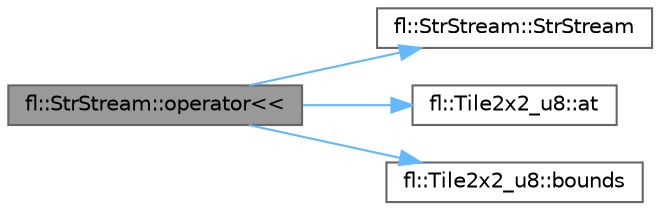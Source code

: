 digraph "fl::StrStream::operator&lt;&lt;"
{
 // INTERACTIVE_SVG=YES
 // LATEX_PDF_SIZE
  bgcolor="transparent";
  edge [fontname=Helvetica,fontsize=10,labelfontname=Helvetica,labelfontsize=10];
  node [fontname=Helvetica,fontsize=10,shape=box,height=0.2,width=0.4];
  rankdir="LR";
  Node1 [id="Node000001",label="fl::StrStream::operator\<\<",height=0.2,width=0.4,color="gray40", fillcolor="grey60", style="filled", fontcolor="black",tooltip=" "];
  Node1 -> Node2 [id="edge1_Node000001_Node000002",color="steelblue1",style="solid",tooltip=" "];
  Node2 [id="Node000002",label="fl::StrStream::StrStream",height=0.2,width=0.4,color="grey40", fillcolor="white", style="filled",URL="$d4/dc6/classfl_1_1_str_stream_ae95135cf00f346b86ad4830611bf64a2.html#ae95135cf00f346b86ad4830611bf64a2",tooltip=" "];
  Node1 -> Node3 [id="edge2_Node000001_Node000003",color="steelblue1",style="solid",tooltip=" "];
  Node3 [id="Node000003",label="fl::Tile2x2_u8::at",height=0.2,width=0.4,color="grey40", fillcolor="white", style="filled",URL="$d0/d2b/classfl_1_1_tile2x2__u8_aec08d4bb9cae61bb1f6926ce1a1d9b9c.html#aec08d4bb9cae61bb1f6926ce1a1d9b9c",tooltip=" "];
  Node1 -> Node4 [id="edge3_Node000001_Node000004",color="steelblue1",style="solid",tooltip=" "];
  Node4 [id="Node000004",label="fl::Tile2x2_u8::bounds",height=0.2,width=0.4,color="grey40", fillcolor="white", style="filled",URL="$d0/d2b/classfl_1_1_tile2x2__u8_a654bd979b3b3c3075db02dfde470d70b.html#a654bd979b3b3c3075db02dfde470d70b",tooltip="bounds => [begin_x, end_x) (where end_x is exclusive)"];
}
